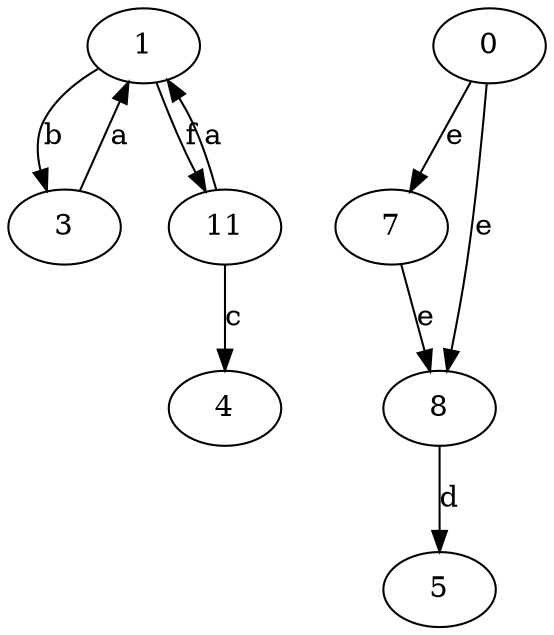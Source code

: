 strict digraph  {
1;
3;
4;
5;
7;
8;
0;
11;
1 -> 3  [label=b];
1 -> 11  [label=f];
3 -> 1  [label=a];
7 -> 8  [label=e];
8 -> 5  [label=d];
0 -> 7  [label=e];
0 -> 8  [label=e];
11 -> 1  [label=a];
11 -> 4  [label=c];
}
